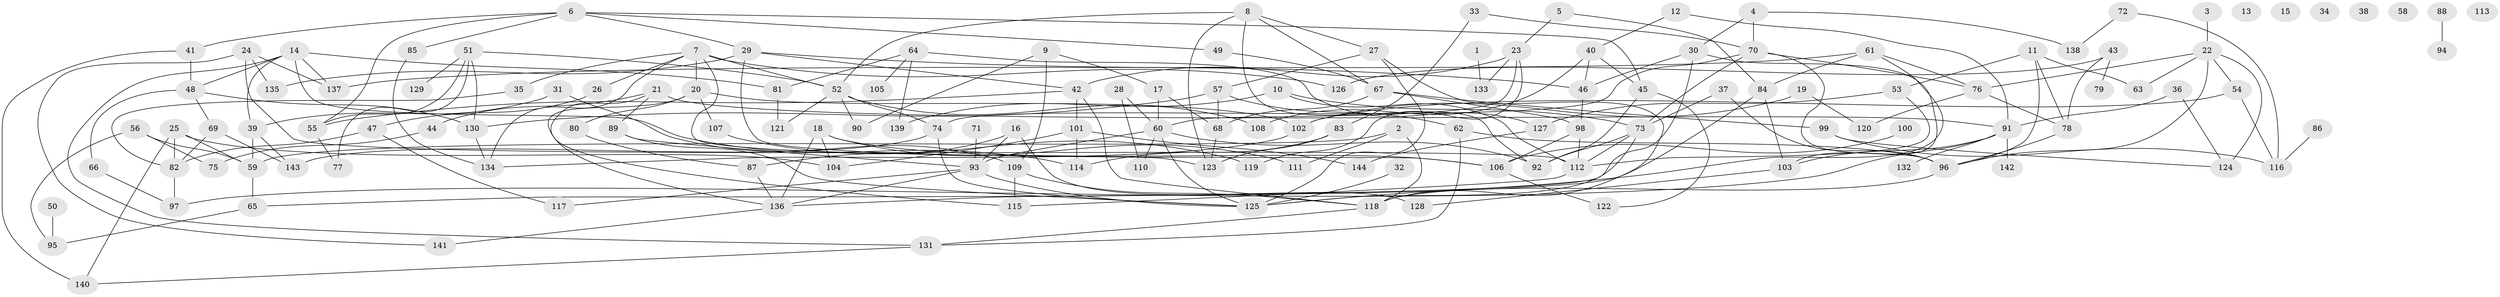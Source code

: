 // Generated by graph-tools (version 1.1) at 2025/00/03/09/25 03:00:47]
// undirected, 144 vertices, 228 edges
graph export_dot {
graph [start="1"]
  node [color=gray90,style=filled];
  1;
  2;
  3;
  4;
  5;
  6;
  7;
  8;
  9;
  10;
  11;
  12;
  13;
  14;
  15;
  16;
  17;
  18;
  19;
  20;
  21;
  22;
  23;
  24;
  25;
  26;
  27;
  28;
  29;
  30;
  31;
  32;
  33;
  34;
  35;
  36;
  37;
  38;
  39;
  40;
  41;
  42;
  43;
  44;
  45;
  46;
  47;
  48;
  49;
  50;
  51;
  52;
  53;
  54;
  55;
  56;
  57;
  58;
  59;
  60;
  61;
  62;
  63;
  64;
  65;
  66;
  67;
  68;
  69;
  70;
  71;
  72;
  73;
  74;
  75;
  76;
  77;
  78;
  79;
  80;
  81;
  82;
  83;
  84;
  85;
  86;
  87;
  88;
  89;
  90;
  91;
  92;
  93;
  94;
  95;
  96;
  97;
  98;
  99;
  100;
  101;
  102;
  103;
  104;
  105;
  106;
  107;
  108;
  109;
  110;
  111;
  112;
  113;
  114;
  115;
  116;
  117;
  118;
  119;
  120;
  121;
  122;
  123;
  124;
  125;
  126;
  127;
  128;
  129;
  130;
  131;
  132;
  133;
  134;
  135;
  136;
  137;
  138;
  139;
  140;
  141;
  142;
  143;
  144;
  1 -- 133;
  2 -- 59;
  2 -- 111;
  2 -- 118;
  3 -- 22;
  4 -- 30;
  4 -- 70;
  4 -- 138;
  5 -- 23;
  5 -- 84;
  6 -- 29;
  6 -- 41;
  6 -- 45;
  6 -- 49;
  6 -- 55;
  6 -- 85;
  7 -- 20;
  7 -- 26;
  7 -- 35;
  7 -- 52;
  7 -- 123;
  7 -- 126;
  7 -- 134;
  8 -- 27;
  8 -- 52;
  8 -- 67;
  8 -- 92;
  8 -- 123;
  9 -- 17;
  9 -- 90;
  9 -- 109;
  10 -- 73;
  10 -- 112;
  10 -- 139;
  11 -- 53;
  11 -- 63;
  11 -- 78;
  11 -- 96;
  12 -- 40;
  12 -- 91;
  14 -- 39;
  14 -- 48;
  14 -- 81;
  14 -- 114;
  14 -- 131;
  14 -- 137;
  16 -- 87;
  16 -- 93;
  16 -- 128;
  17 -- 60;
  17 -- 68;
  18 -- 104;
  18 -- 106;
  18 -- 111;
  18 -- 136;
  19 -- 102;
  19 -- 120;
  20 -- 80;
  20 -- 102;
  20 -- 107;
  20 -- 136;
  21 -- 44;
  21 -- 89;
  21 -- 91;
  21 -- 115;
  22 -- 54;
  22 -- 63;
  22 -- 76;
  22 -- 96;
  22 -- 124;
  23 -- 42;
  23 -- 60;
  23 -- 119;
  23 -- 133;
  24 -- 112;
  24 -- 135;
  24 -- 137;
  24 -- 141;
  25 -- 59;
  25 -- 82;
  25 -- 104;
  25 -- 140;
  26 -- 47;
  27 -- 57;
  27 -- 118;
  27 -- 125;
  28 -- 60;
  28 -- 110;
  29 -- 42;
  29 -- 46;
  29 -- 106;
  29 -- 135;
  30 -- 46;
  30 -- 65;
  30 -- 103;
  31 -- 39;
  31 -- 109;
  32 -- 125;
  33 -- 70;
  33 -- 83;
  35 -- 82;
  36 -- 91;
  36 -- 124;
  37 -- 73;
  37 -- 96;
  39 -- 59;
  39 -- 143;
  40 -- 45;
  40 -- 46;
  40 -- 108;
  41 -- 48;
  41 -- 140;
  42 -- 55;
  42 -- 101;
  42 -- 118;
  43 -- 78;
  43 -- 79;
  43 -- 126;
  44 -- 75;
  45 -- 92;
  45 -- 122;
  46 -- 98;
  47 -- 82;
  47 -- 117;
  48 -- 66;
  48 -- 69;
  48 -- 130;
  49 -- 67;
  50 -- 95;
  51 -- 52;
  51 -- 55;
  51 -- 77;
  51 -- 129;
  51 -- 130;
  52 -- 74;
  52 -- 90;
  52 -- 108;
  52 -- 121;
  53 -- 112;
  53 -- 127;
  54 -- 102;
  54 -- 116;
  55 -- 77;
  56 -- 59;
  56 -- 75;
  56 -- 95;
  57 -- 62;
  57 -- 68;
  57 -- 130;
  59 -- 65;
  60 -- 92;
  60 -- 93;
  60 -- 110;
  60 -- 125;
  61 -- 76;
  61 -- 84;
  61 -- 125;
  61 -- 137;
  62 -- 96;
  62 -- 131;
  64 -- 81;
  64 -- 105;
  64 -- 127;
  64 -- 139;
  65 -- 95;
  66 -- 97;
  67 -- 68;
  67 -- 98;
  67 -- 99;
  68 -- 123;
  69 -- 82;
  69 -- 143;
  70 -- 73;
  70 -- 74;
  70 -- 76;
  70 -- 96;
  71 -- 93;
  72 -- 116;
  72 -- 138;
  73 -- 92;
  73 -- 112;
  73 -- 125;
  74 -- 125;
  74 -- 143;
  76 -- 78;
  76 -- 120;
  78 -- 96;
  80 -- 87;
  81 -- 121;
  82 -- 97;
  83 -- 114;
  83 -- 123;
  84 -- 103;
  84 -- 136;
  85 -- 134;
  86 -- 116;
  87 -- 136;
  88 -- 94;
  89 -- 93;
  89 -- 125;
  91 -- 97;
  91 -- 103;
  91 -- 132;
  91 -- 142;
  93 -- 117;
  93 -- 125;
  93 -- 136;
  96 -- 118;
  98 -- 106;
  98 -- 112;
  99 -- 116;
  99 -- 124;
  100 -- 106;
  101 -- 104;
  101 -- 114;
  101 -- 144;
  102 -- 134;
  103 -- 128;
  106 -- 122;
  107 -- 119;
  109 -- 115;
  109 -- 118;
  112 -- 115;
  118 -- 131;
  127 -- 144;
  130 -- 134;
  131 -- 140;
  136 -- 141;
}
